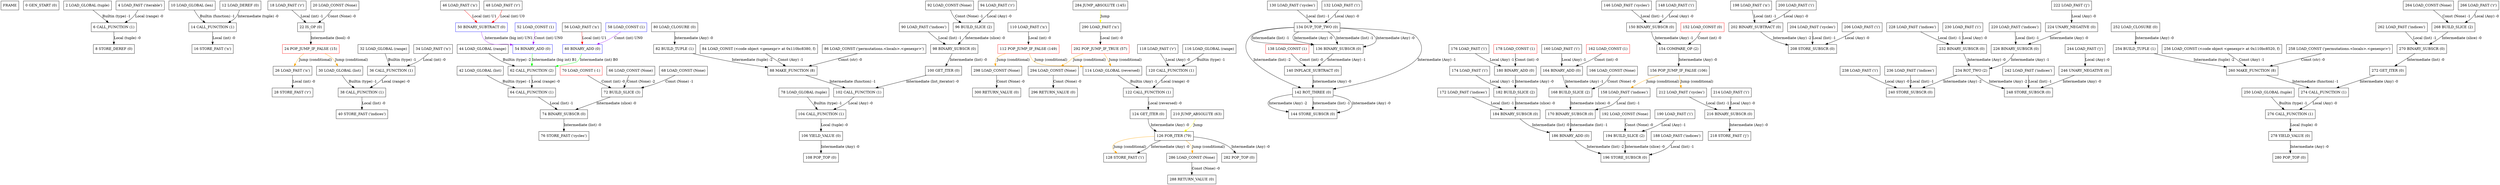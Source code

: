 digraph permutations { 
	node [shape=box];
	FRAME [label=FRAME];
	OP0 [label="0 GEN_START (0)" color="black"];
	OP2 [label="2 LOAD_GLOBAL (tuple)" color="black"];
	OP4 [label="4 LOAD_FAST ('iterable')" color="black"];
	OP6 [label="6 CALL_FUNCTION (1)" color="black"];
	OP8 [label="8 STORE_DEREF (0)" color="black"];
	OP10 [label="10 LOAD_GLOBAL (len)" color="black"];
	OP12 [label="12 LOAD_DEREF (0)" color="black"];
	OP14 [label="14 CALL_FUNCTION (1)" color="black"];
	OP16 [label="16 STORE_FAST ('n')" color="black"];
	OP18 [label="18 LOAD_FAST ('r')" color="black"];
	OP20 [label="20 LOAD_CONST (None)" color="black"];
	OP22 [label="22 IS_OP (0)" color="black"];
	OP24 [label="24 POP_JUMP_IF_FALSE (15)" color="red"];
	OP24 -> OP26 [label="Jump (conditional)" color=orange];
	OP24 -> OP30 [label="Jump (conditional)" color=orange];
	OP26 [label="26 LOAD_FAST ('n')" color="black"];
	OP28 [label="28 STORE_FAST ('r')" color="black"];
	OP30 [label="30 LOAD_GLOBAL (list)" color="black"];
	OP32 [label="32 LOAD_GLOBAL (range)" color="black"];
	OP34 [label="34 LOAD_FAST ('n')" color="black"];
	OP36 [label="36 CALL_FUNCTION (1)" color="black"];
	OP38 [label="38 CALL_FUNCTION (1)" color="black"];
	OP40 [label="40 STORE_FAST ('indices')" color="black"];
	OP42 [label="42 LOAD_GLOBAL (list)" color="black"];
	OP44 [label="44 LOAD_GLOBAL (range)" color="black"];
	OP46 [label="46 LOAD_FAST ('n')" color="black"];
	OP48 [label="48 LOAD_FAST ('r')" color="black"];
	OP50 [label="50 BINARY_SUBTRACT (0)" color="blue"];
	OP52 [label="52 LOAD_CONST (1)" color="blue"];
	OP54 [label="54 BINARY_ADD (0)" color="blue"];
	OP56 [label="56 LOAD_FAST ('n')" color="black"];
	OP58 [label="58 LOAD_CONST (1)" color="blue"];
	OP60 [label="60 BINARY_ADD (0)" color="blue"];
	OP62 [label="62 CALL_FUNCTION (2)" color="black"];
	OP64 [label="64 CALL_FUNCTION (1)" color="black"];
	OP66 [label="66 LOAD_CONST (None)" color="black"];
	OP68 [label="68 LOAD_CONST (None)" color="black"];
	OP70 [label="70 LOAD_CONST (-1)" color="red"];
	OP72 [label="72 BUILD_SLICE (3)" color="black"];
	OP74 [label="74 BINARY_SUBSCR (0)" color="black"];
	OP76 [label="76 STORE_FAST ('cycles')" color="black"];
	OP78 [label="78 LOAD_GLOBAL (tuple)" color="black"];
	OP80 [label="80 LOAD_CLOSURE (0)" color="black"];
	OP82 [label="82 BUILD_TUPLE (1)" color="black"];
	OP84 [label="84 LOAD_CONST (<code object <genexpr> at 0x110bc8380, f)" color="black"];
	OP86 [label="86 LOAD_CONST ('permutations.<locals>.<genexpr>')" color="black"];
	OP88 [label="88 MAKE_FUNCTION (8)" color="black"];
	OP90 [label="90 LOAD_FAST ('indices')" color="black"];
	OP92 [label="92 LOAD_CONST (None)" color="black"];
	OP94 [label="94 LOAD_FAST ('r')" color="black"];
	OP96 [label="96 BUILD_SLICE (2)" color="black"];
	OP98 [label="98 BINARY_SUBSCR (0)" color="black"];
	OP100 [label="100 GET_ITER (0)" color="black"];
	OP102 [label="102 CALL_FUNCTION (1)" color="black"];
	OP104 [label="104 CALL_FUNCTION (1)" color="black"];
	OP106 [label="106 YIELD_VALUE (0)" color="black"];
	OP108 [label="108 POP_TOP (0)" color="black"];
	OP110 [label="110 LOAD_FAST ('n')" color="black"];
	OP112 [label="112 POP_JUMP_IF_FALSE (149)" color="red"];
	OP112 -> OP114 [label="Jump (conditional)" color=orange];
	OP112 -> OP298 [label="Jump (conditional)" color=orange];
	OP114 [label="114 LOAD_GLOBAL (reversed)" color="black"];
	OP116 [label="116 LOAD_GLOBAL (range)" color="black"];
	OP118 [label="118 LOAD_FAST ('r')" color="black"];
	OP120 [label="120 CALL_FUNCTION (1)" color="black"];
	OP122 [label="122 CALL_FUNCTION (1)" color="black"];
	OP124 [label="124 GET_ITER (0)" color="black"];
	OP126 [label="126 FOR_ITER (79)" color="black"];
	OP126 -> OP128 [label="Jump (conditional)" color=orange];
	OP126 -> OP286 [label="Jump (conditional)" color=orange];
	OP128 [label="128 STORE_FAST ('i')" color="black"];
	OP130 [label="130 LOAD_FAST ('cycles')" color="black"];
	OP132 [label="132 LOAD_FAST ('i')" color="black"];
	OP134 [label="134 DUP_TOP_TWO (0)" color="black"];
	OP136 [label="136 BINARY_SUBSCR (0)" color="black"];
	OP138 [label="138 LOAD_CONST (1)" color="red"];
	OP140 [label="140 INPLACE_SUBTRACT (0)" color="black"];
	OP142 [label="142 ROT_THREE (0)" color="black"];
	OP144 [label="144 STORE_SUBSCR (0)" color="black"];
	OP146 [label="146 LOAD_FAST ('cycles')" color="black"];
	OP148 [label="148 LOAD_FAST ('i')" color="black"];
	OP150 [label="150 BINARY_SUBSCR (0)" color="black"];
	OP152 [label="152 LOAD_CONST (0)" color="red"];
	OP154 [label="154 COMPARE_OP (2)" color="black"];
	OP156 [label="156 POP_JUMP_IF_FALSE (106)" color="black"];
	OP156 -> OP158 [label="Jump (conditional)" color=orange];
	OP156 -> OP212 [label="Jump (conditional)" color=orange];
	OP158 [label="158 LOAD_FAST ('indices')" color="black"];
	OP160 [label="160 LOAD_FAST ('i')" color="black"];
	OP162 [label="162 LOAD_CONST (1)" color="red"];
	OP164 [label="164 BINARY_ADD (0)" color="black"];
	OP166 [label="166 LOAD_CONST (None)" color="black"];
	OP168 [label="168 BUILD_SLICE (2)" color="black"];
	OP170 [label="170 BINARY_SUBSCR (0)" color="black"];
	OP172 [label="172 LOAD_FAST ('indices')" color="black"];
	OP174 [label="174 LOAD_FAST ('i')" color="black"];
	OP176 [label="176 LOAD_FAST ('i')" color="black"];
	OP178 [label="178 LOAD_CONST (1)" color="red"];
	OP180 [label="180 BINARY_ADD (0)" color="black"];
	OP182 [label="182 BUILD_SLICE (2)" color="black"];
	OP184 [label="184 BINARY_SUBSCR (0)" color="black"];
	OP186 [label="186 BINARY_ADD (0)" color="black"];
	OP188 [label="188 LOAD_FAST ('indices')" color="black"];
	OP190 [label="190 LOAD_FAST ('i')" color="black"];
	OP192 [label="192 LOAD_CONST (None)" color="black"];
	OP194 [label="194 BUILD_SLICE (2)" color="black"];
	OP196 [label="196 STORE_SUBSCR (0)" color="black"];
	OP198 [label="198 LOAD_FAST ('n')" color="black"];
	OP200 [label="200 LOAD_FAST ('i')" color="black"];
	OP202 [label="202 BINARY_SUBTRACT (0)" color="black"];
	OP204 [label="204 LOAD_FAST ('cycles')" color="black"];
	OP206 [label="206 LOAD_FAST ('i')" color="black"];
	OP208 [label="208 STORE_SUBSCR (0)" color="black"];
	OP210 [label="210 JUMP_ABSOLUTE (63)" color="black"];
	OP210 -> OP126 [label="Jump" color=yellow];
	OP212 [label="212 LOAD_FAST ('cycles')" color="black"];
	OP214 [label="214 LOAD_FAST ('i')" color="black"];
	OP216 [label="216 BINARY_SUBSCR (0)" color="black"];
	OP218 [label="218 STORE_FAST ('j')" color="black"];
	OP220 [label="220 LOAD_FAST ('indices')" color="black"];
	OP222 [label="222 LOAD_FAST ('j')" color="black"];
	OP224 [label="224 UNARY_NEGATIVE (0)" color="black"];
	OP226 [label="226 BINARY_SUBSCR (0)" color="black"];
	OP228 [label="228 LOAD_FAST ('indices')" color="black"];
	OP230 [label="230 LOAD_FAST ('i')" color="black"];
	OP232 [label="232 BINARY_SUBSCR (0)" color="black"];
	OP234 [label="234 ROT_TWO (2)" color="black"];
	OP236 [label="236 LOAD_FAST ('indices')" color="black"];
	OP238 [label="238 LOAD_FAST ('i')" color="black"];
	OP240 [label="240 STORE_SUBSCR (0)" color="black"];
	OP242 [label="242 LOAD_FAST ('indices')" color="black"];
	OP244 [label="244 LOAD_FAST ('j')" color="black"];
	OP246 [label="246 UNARY_NEGATIVE (0)" color="black"];
	OP248 [label="248 STORE_SUBSCR (0)" color="black"];
	OP250 [label="250 LOAD_GLOBAL (tuple)" color="black"];
	OP252 [label="252 LOAD_CLOSURE (0)" color="black"];
	OP254 [label="254 BUILD_TUPLE (1)" color="black"];
	OP256 [label="256 LOAD_CONST (<code object <genexpr> at 0x110bc8520, f)" color="black"];
	OP258 [label="258 LOAD_CONST ('permutations.<locals>.<genexpr>')" color="black"];
	OP260 [label="260 MAKE_FUNCTION (8)" color="black"];
	OP262 [label="262 LOAD_FAST ('indices')" color="black"];
	OP264 [label="264 LOAD_CONST (None)" color="black"];
	OP266 [label="266 LOAD_FAST ('r')" color="black"];
	OP268 [label="268 BUILD_SLICE (2)" color="black"];
	OP270 [label="270 BINARY_SUBSCR (0)" color="black"];
	OP272 [label="272 GET_ITER (0)" color="black"];
	OP274 [label="274 CALL_FUNCTION (1)" color="black"];
	OP276 [label="276 CALL_FUNCTION (1)" color="black"];
	OP278 [label="278 YIELD_VALUE (0)" color="black"];
	OP280 [label="280 POP_TOP (0)" color="black"];
	OP282 [label="282 POP_TOP (0)" color="black"];
	OP284 [label="284 JUMP_ABSOLUTE (145)" color="black"];
	OP284 -> OP290 [label="Jump" color=yellow];
	OP286 [label="286 LOAD_CONST (None)" color="black"];
	OP288 [label="288 RETURN_VALUE (0)" color="black"];
	OP290 [label="290 LOAD_FAST ('n')" color="black"];
	OP292 [label="292 POP_JUMP_IF_TRUE (57)" color="red"];
	OP292 -> OP294 [label="Jump (conditional)" color=orange];
	OP292 -> OP114 [label="Jump (conditional)" color=orange];
	OP294 [label="294 LOAD_CONST (None)" color="black"];
	OP296 [label="296 RETURN_VALUE (0)" color="black"];
	OP298 [label="298 LOAD_CONST (None)" color="black"];
	OP300 [label="300 RETURN_VALUE (0)" color="black"];
	OP2 -> OP6 [label="Builtin (type) -1" color=black];
	OP4 -> OP6 [label="Local (range) -0" color=black];
	OP6 -> OP8 [label="Local (tuple) -0" color=black];
	OP10 -> OP14 [label="Builtin (function) -1" color=black];
	OP12 -> OP14 [label="Intermediate (tuple) -0" color=black];
	OP14 -> OP16 [label="Local (int) -0" color=black];
	OP18 -> OP22 [label="Local (int) -1" color=black];
	OP20 -> OP22 [label="Const (None) -0" color=black];
	OP22 -> OP24 [label="Intermediate (bool) -0" color=black];
	OP26 -> OP28 [label="Local (int) -0" color=black];
	OP32 -> OP36 [label="Builtin (type) -1" color=black];
	OP34 -> OP36 [label="Local (int) -0" color=black];
	OP30 -> OP38 [label="Builtin (type) -1" color=black];
	OP36 -> OP38 [label="Local (range) -0" color=black];
	OP38 -> OP40 [label="Local (list) -0" color=black];
	OP46 -> OP50 [label="Local (int) U1" color=red];
	OP48 -> OP50 [label="Local (int) U0" color=red];
	OP50 -> OP54 [label="Intermediate (big int) UN1" color=purple];
	OP52 -> OP54 [label="Const (int) UN0" color=purple];
	OP56 -> OP60 [label="Local (int) U1" color=red];
	OP58 -> OP60 [label="Const (int) UN0" color=purple];
	OP44 -> OP62 [label="Builtin (type) -2" color=black];
	OP54 -> OP62 [label="Intermediate (big int) B1" color=green];
	OP60 -> OP62 [label="Intermediate (int) B0" color=green];
	OP42 -> OP64 [label="Builtin (type) -1" color=black];
	OP62 -> OP64 [label="Local (range) -0" color=black];
	OP66 -> OP72 [label="Const (None) -2" color=black];
	OP68 -> OP72 [label="Const (None) -1" color=black];
	OP70 -> OP72 [label="Const (int) -0" color=black];
	OP64 -> OP74 [label="Local (list) -1" color=black];
	OP72 -> OP74 [label="Intermediate (slice) -0" color=black];
	OP74 -> OP76 [label="Intermediate (list) -0" color=black];
	OP80 -> OP82 [label="Intermediate (Any) -0" color=black];
	OP82 -> OP88 [label="Intermediate (tuple) -2" color=black];
	OP84 -> OP88 [label="Const (Any) -1" color=black];
	OP86 -> OP88 [label="Const (str) -0" color=black];
	OP92 -> OP96 [label="Const (None) -1" color=black];
	OP94 -> OP96 [label="Local (Any) -0" color=black];
	OP90 -> OP98 [label="Local (list) -1" color=black];
	OP96 -> OP98 [label="Intermediate (slice) -0" color=black];
	OP98 -> OP100 [label="Intermediate (list) -0" color=black];
	OP88 -> OP102 [label="Intermediate (function) -1" color=black];
	OP100 -> OP102 [label="Intermediate (list_iterator) -0" color=black];
	OP78 -> OP104 [label="Builtin (type) -1" color=black];
	OP102 -> OP104 [label="Local (Any) -0" color=black];
	OP104 -> OP106 [label="Local (tuple) -0" color=black];
	OP106 -> OP108 [label="Intermediate (Any) -0" color=black];
	OP110 -> OP112 [label="Local (int) -0" color=black];
	OP116 -> OP120 [label="Builtin (type) -1" color=black];
	OP118 -> OP120 [label="Local (Any) -0" color=black];
	OP114 -> OP122 [label="Builtin (Any) -1" color=black];
	OP120 -> OP122 [label="Local (range) -0" color=black];
	OP122 -> OP124 [label="Local (reversed) -0" color=black];
	OP124 -> OP126 [label="Intermediate (Any) -0" color=black];
	OP126 -> OP128 [label="Intermediate (Any) -0" color=black];
	OP130 -> OP134 [label="Local (list) -1" color=black];
	OP132 -> OP134 [label="Local (Any) -0" color=black];
	OP134 -> OP136 [label="Intermediate (list) -1" color=black];
	OP134 -> OP136 [label="Intermediate (Any) -0" color=black];
	OP134 -> OP136 [label="Intermediate (list) -1" color=black];
	OP134 -> OP136 [label="Intermediate (Any) -0" color=black];
	OP136 -> OP140 [label="Intermediate (Any) -1" color=black];
	OP138 -> OP140 [label="Const (int) -0" color=black];
	OP134 -> OP142 [label="Intermediate (list) -2" color=black];
	OP134 -> OP142 [label="Intermediate (Any) -1" color=black];
	OP140 -> OP142 [label="Intermediate (Any) -0" color=black];
	OP142 -> OP144 [label="Intermediate (Any) -2" color=black];
	OP142 -> OP144 [label="Intermediate (list) -1" color=black];
	OP142 -> OP144 [label="Intermediate (Any) -0" color=black];
	OP146 -> OP150 [label="Local (list) -1" color=black];
	OP148 -> OP150 [label="Local (Any) -0" color=black];
	OP150 -> OP154 [label="Intermediate (Any) -1" color=black];
	OP152 -> OP154 [label="Const (int) -0" color=black];
	OP154 -> OP156 [label="Intermediate (Any) -0" color=black];
	OP160 -> OP164 [label="Local (Any) -1" color=black];
	OP162 -> OP164 [label="Const (int) -0" color=black];
	OP164 -> OP168 [label="Intermediate (Any) -1" color=black];
	OP166 -> OP168 [label="Const (None) -0" color=black];
	OP158 -> OP170 [label="Local (list) -1" color=black];
	OP168 -> OP170 [label="Intermediate (slice) -0" color=black];
	OP176 -> OP180 [label="Local (Any) -1" color=black];
	OP178 -> OP180 [label="Const (int) -0" color=black];
	OP174 -> OP182 [label="Local (Any) -1" color=black];
	OP180 -> OP182 [label="Intermediate (Any) -0" color=black];
	OP172 -> OP184 [label="Local (list) -1" color=black];
	OP182 -> OP184 [label="Intermediate (slice) -0" color=black];
	OP170 -> OP186 [label="Intermediate (list) -1" color=black];
	OP184 -> OP186 [label="Intermediate (list) -0" color=black];
	OP190 -> OP194 [label="Local (Any) -1" color=black];
	OP192 -> OP194 [label="Const (None) -0" color=black];
	OP186 -> OP196 [label="Intermediate (list) -2" color=black];
	OP188 -> OP196 [label="Local (list) -1" color=black];
	OP194 -> OP196 [label="Intermediate (slice) -0" color=black];
	OP198 -> OP202 [label="Local (int) -1" color=black];
	OP200 -> OP202 [label="Local (Any) -0" color=black];
	OP202 -> OP208 [label="Intermediate (Any) -2" color=black];
	OP204 -> OP208 [label="Local (list) -1" color=black];
	OP206 -> OP208 [label="Local (Any) -0" color=black];
	OP212 -> OP216 [label="Local (list) -1" color=black];
	OP214 -> OP216 [label="Local (Any) -0" color=black];
	OP216 -> OP218 [label="Intermediate (Any) -0" color=black];
	OP222 -> OP224 [label="Local (Any) -0" color=black];
	OP220 -> OP226 [label="Local (list) -1" color=black];
	OP224 -> OP226 [label="Intermediate (Any) -0" color=black];
	OP228 -> OP232 [label="Local (list) -1" color=black];
	OP230 -> OP232 [label="Local (Any) -0" color=black];
	OP226 -> OP234 [label="Intermediate (Any) -1" color=black];
	OP232 -> OP234 [label="Intermediate (Any) -0" color=black];
	OP234 -> OP240 [label="Intermediate (Any) -2" color=black];
	OP236 -> OP240 [label="Local (list) -1" color=black];
	OP238 -> OP240 [label="Local (Any) -0" color=black];
	OP244 -> OP246 [label="Local (Any) -0" color=black];
	OP234 -> OP248 [label="Intermediate (Any) -2" color=black];
	OP242 -> OP248 [label="Local (list) -1" color=black];
	OP246 -> OP248 [label="Intermediate (Any) -0" color=black];
	OP252 -> OP254 [label="Intermediate (Any) -0" color=black];
	OP254 -> OP260 [label="Intermediate (tuple) -2" color=black];
	OP256 -> OP260 [label="Const (Any) -1" color=black];
	OP258 -> OP260 [label="Const (str) -0" color=black];
	OP264 -> OP268 [label="Const (None) -1" color=black];
	OP266 -> OP268 [label="Local (Any) -0" color=black];
	OP262 -> OP270 [label="Local (list) -1" color=black];
	OP268 -> OP270 [label="Intermediate (slice) -0" color=black];
	OP270 -> OP272 [label="Intermediate (list) -0" color=black];
	OP260 -> OP274 [label="Intermediate (function) -1" color=black];
	OP272 -> OP274 [label="Intermediate (Any) -0" color=black];
	OP250 -> OP276 [label="Builtin (type) -1" color=black];
	OP274 -> OP276 [label="Local (Any) -0" color=black];
	OP276 -> OP278 [label="Local (tuple) -0" color=black];
	OP278 -> OP280 [label="Intermediate (Any) -0" color=black];
	OP126 -> OP282 [label="Intermediate (Any) -0" color=black];
	OP286 -> OP288 [label="Const (None) -0" color=black];
	OP290 -> OP292 [label="Local (int) -0" color=black];
	OP294 -> OP296 [label="Const (None) -0" color=black];
	OP298 -> OP300 [label="Const (None) -0" color=black];
}
digraph n_queens { 
	node [shape=box];
	FRAME [label=FRAME];
	OP0 [label="0 GEN_START (0)" color="black"];
	OP2 [label="2 LOAD_GLOBAL (range)" color="black"];
	OP4 [label="4 LOAD_FAST ('queen_count')" color="black"];
	OP6 [label="6 CALL_FUNCTION (1)" color="black"];
	OP8 [label="8 STORE_FAST ('cols')" color="black"];
	OP10 [label="10 LOAD_GLOBAL (permutations)" color="black"];
	OP12 [label="12 LOAD_FAST ('cols')" color="black"];
	OP14 [label="14 CALL_FUNCTION (1)" color="black"];
	OP16 [label="16 GET_ITER (0)" color="black"];
	OP18 [label="18 FOR_ITER (39)" color="black"];
	OP18 -> OP20 [label="Jump (conditional)" color=orange];
	OP18 -> OP98 [label="Jump (conditional)" color=orange];
	OP20 [label="20 STORE_DEREF (0)" color="black"];
	OP22 [label="22 LOAD_FAST ('queen_count')" color="black"];
	OP24 [label="24 LOAD_GLOBAL (len)" color="black"];
	OP26 [label="26 LOAD_GLOBAL (set)" color="black"];
	OP28 [label="28 LOAD_CLOSURE (0)" color="black"];
	OP30 [label="30 BUILD_TUPLE (1)" color="black"];
	OP32 [label="32 LOAD_CONST (<code object <genexpr> at 0x110bc86c0, f)" color="black"];
	OP34 [label="34 LOAD_CONST ('n_queens.<locals>.<genexpr>')" color="black"];
	OP36 [label="36 MAKE_FUNCTION (8)" color="black"];
	OP38 [label="38 LOAD_FAST ('cols')" color="black"];
	OP40 [label="40 GET_ITER (0)" color="black"];
	OP42 [label="42 CALL_FUNCTION (1)" color="black"];
	OP44 [label="44 CALL_FUNCTION (1)" color="black"];
	OP46 [label="46 CALL_FUNCTION (1)" color="black"];
	OP48 [label="48 DUP_TOP (0)" color="black"];
	OP50 [label="50 ROT_THREE (0)" color="black"];
	OP52 [label="52 COMPARE_OP (2)" color="black"];
	OP54 [label="54 POP_JUMP_IF_FALSE (43)" color="red"];
	OP54 -> OP56 [label="Jump (conditional)" color=orange];
	OP54 -> OP86 [label="Jump (conditional)" color=orange];
	OP56 [label="56 LOAD_GLOBAL (len)" color="black"];
	OP58 [label="58 LOAD_GLOBAL (set)" color="black"];
	OP60 [label="60 LOAD_CLOSURE (0)" color="black"];
	OP62 [label="62 BUILD_TUPLE (1)" color="black"];
	OP64 [label="64 LOAD_CONST (<code object <genexpr> at 0x110bc8790, f)" color="black"];
	OP66 [label="66 LOAD_CONST ('n_queens.<locals>.<genexpr>')" color="black"];
	OP68 [label="68 MAKE_FUNCTION (8)" color="black"];
	OP70 [label="70 LOAD_FAST ('cols')" color="black"];
	OP72 [label="72 GET_ITER (0)" color="black"];
	OP74 [label="74 CALL_FUNCTION (1)" color="black"];
	OP76 [label="76 CALL_FUNCTION (1)" color="black"];
	OP78 [label="78 CALL_FUNCTION (1)" color="black"];
	OP80 [label="80 COMPARE_OP (2)" color="black"];
	OP82 [label="82 POP_JUMP_IF_FALSE (48)" color="red"];
	OP82 -> OP84 [label="Jump (conditional)" color=orange];
	OP82 -> OP96 [label="Jump (conditional)" color=orange];
	OP84 [label="84 JUMP_FORWARD (2)" color="black"];
	OP84 -> OP90 [label="Jump" color=yellow];
	OP86 [label="86 POP_TOP (0)" color="black"];
	OP88 [label="88 JUMP_ABSOLUTE (9)" color="black"];
	OP88 -> OP18 [label="Jump" color=yellow];
	OP90 [label="90 LOAD_DEREF (0)" color="black"];
	OP92 [label="92 YIELD_VALUE (0)" color="black"];
	OP94 [label="94 POP_TOP (0)" color="black"];
	OP96 [label="96 JUMP_ABSOLUTE (9)" color="black"];
	OP96 -> OP18 [label="Jump" color=yellow];
	OP98 [label="98 LOAD_CONST (None)" color="black"];
	OP100 [label="100 RETURN_VALUE (0)" color="black"];
	OP2 -> OP6 [label="Builtin (type) -1" color=black];
	OP4 -> OP6 [label="Local (int) -0" color=black];
	OP6 -> OP8 [label="Local (range) -0" color=black];
	OP10 -> OP14 [label="Global (function) -1" color=black];
	OP12 -> OP14 [label="Local (range) -0" color=black];
	OP14 -> OP16 [label="Local (Any) -0" color=black];
	OP16 -> OP18 [label="Intermediate (Any) -0" color=black];
	OP18 -> OP20 [label="Intermediate (Any) -0" color=black];
	OP28 -> OP30 [label="Intermediate (Any) -0" color=black];
	OP30 -> OP36 [label="Intermediate (tuple) -2" color=black];
	OP32 -> OP36 [label="Const (Any) -1" color=black];
	OP34 -> OP36 [label="Const (str) -0" color=black];
	OP38 -> OP40 [label="Local (range) -0" color=black];
	OP36 -> OP42 [label="Intermediate (function) -1" color=black];
	OP40 -> OP42 [label="Intermediate (range iterator) -0" color=black];
	OP26 -> OP44 [label="Builtin (type) -1" color=black];
	OP42 -> OP44 [label="Local (Any) -0" color=black];
	OP24 -> OP46 [label="Builtin (function) -1" color=black];
	OP44 -> OP46 [label="Local (set) -0" color=black];
	OP46 -> OP48 [label="Local (int) -0" color=black];
	OP22 -> OP50 [label="Local (int) -2" color=black];
	OP48 -> OP50 [label="Intermediate (int) -1" color=black];
	OP48 -> OP50 [label="Intermediate (int) -0" color=black];
	OP50 -> OP52 [label="Intermediate (int) -1" color=black];
	OP50 -> OP52 [label="Intermediate (int) -0" color=black];
	OP52 -> OP54 [label="Intermediate (bool) -0" color=black];
	OP60 -> OP62 [label="Intermediate (Any) -0" color=black];
	OP62 -> OP68 [label="Intermediate (tuple) -2" color=black];
	OP64 -> OP68 [label="Const (Any) -1" color=black];
	OP66 -> OP68 [label="Const (str) -0" color=black];
	OP70 -> OP72 [label="Local (range) -0" color=black];
	OP68 -> OP74 [label="Intermediate (function) -1" color=black];
	OP72 -> OP74 [label="Intermediate (range iterator) -0" color=black];
	OP58 -> OP76 [label="Builtin (type) -1" color=black];
	OP74 -> OP76 [label="Local (Any) -0" color=black];
	OP56 -> OP78 [label="Builtin (function) -1" color=black];
	OP76 -> OP78 [label="Local (set) -0" color=black];
	OP50 -> OP80 [label="Intermediate (int) -1" color=black];
	OP78 -> OP80 [label="Local (int) -0" color=black];
	OP80 -> OP82 [label="Intermediate (bool) -0" color=black];
	OP50 -> OP86 [label="Intermediate (int) -0" color=black];
	OP90 -> OP92 [label="Intermediate (Any) -0" color=black];
	OP92 -> OP94 [label="Intermediate (Any) -0" color=black];
	OP98 -> OP100 [label="Const (None) -0" color=black];
}
digraph bench_n_queens { 
	node [shape=box];
	FRAME [label=FRAME];
	OP0 [label="0 LOAD_GLOBAL (list)" color="black"];
	OP2 [label="2 LOAD_GLOBAL (n_queens)" color="black"];
	OP4 [label="4 LOAD_FAST ('queen_count')" color="black"];
	OP6 [label="6 CALL_FUNCTION (1)" color="black"];
	OP8 [label="8 CALL_FUNCTION (1)" color="black"];
	OP10 [label="10 POP_TOP (0)" color="black"];
	OP12 [label="12 LOAD_CONST (None)" color="black"];
	OP14 [label="14 RETURN_VALUE (0)" color="black"];
	OP2 -> OP6 [label="Global (function) -1" color=black];
	OP4 -> OP6 [label="Local (int) -0" color=black];
	OP0 -> OP8 [label="Builtin (type) -1" color=black];
	OP6 -> OP8 [label="Local (Any) -0" color=black];
	OP8 -> OP10 [label="Local (list) -0" color=black];
	OP12 -> OP14 [label="Const (None) -0" color=black];
}
